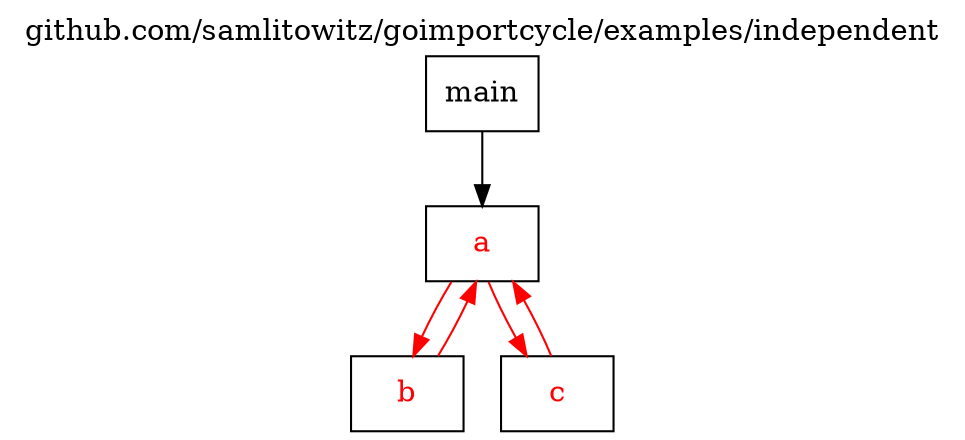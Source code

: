 digraph {
	labelloc="t";
	label="github.com/samlitowitz/goimportcycle/examples/independent";
	rankdir="TB";
	node [shape="rect"];

	"pkg_a" [label="a", style="filled", fontcolor="#ff0000", fillcolor="#ffffff"];
	"pkg_b" [label="b", style="filled", fontcolor="#ff0000", fillcolor="#ffffff"];
	"pkg_c" [label="c", style="filled", fontcolor="#ff0000", fillcolor="#ffffff"];
	"pkg_main" [label="main", style="filled", fontcolor="#000000", fillcolor="#ffffff"];
	"pkg_a" -> "pkg_b" [color="#ff0000"];
	"pkg_a" -> "pkg_c" [color="#ff0000"];
	"pkg_b" -> "pkg_a" [color="#ff0000"];
	"pkg_c" -> "pkg_a" [color="#ff0000"];
	"pkg_main" -> "pkg_a" [color="#000000"];
}

